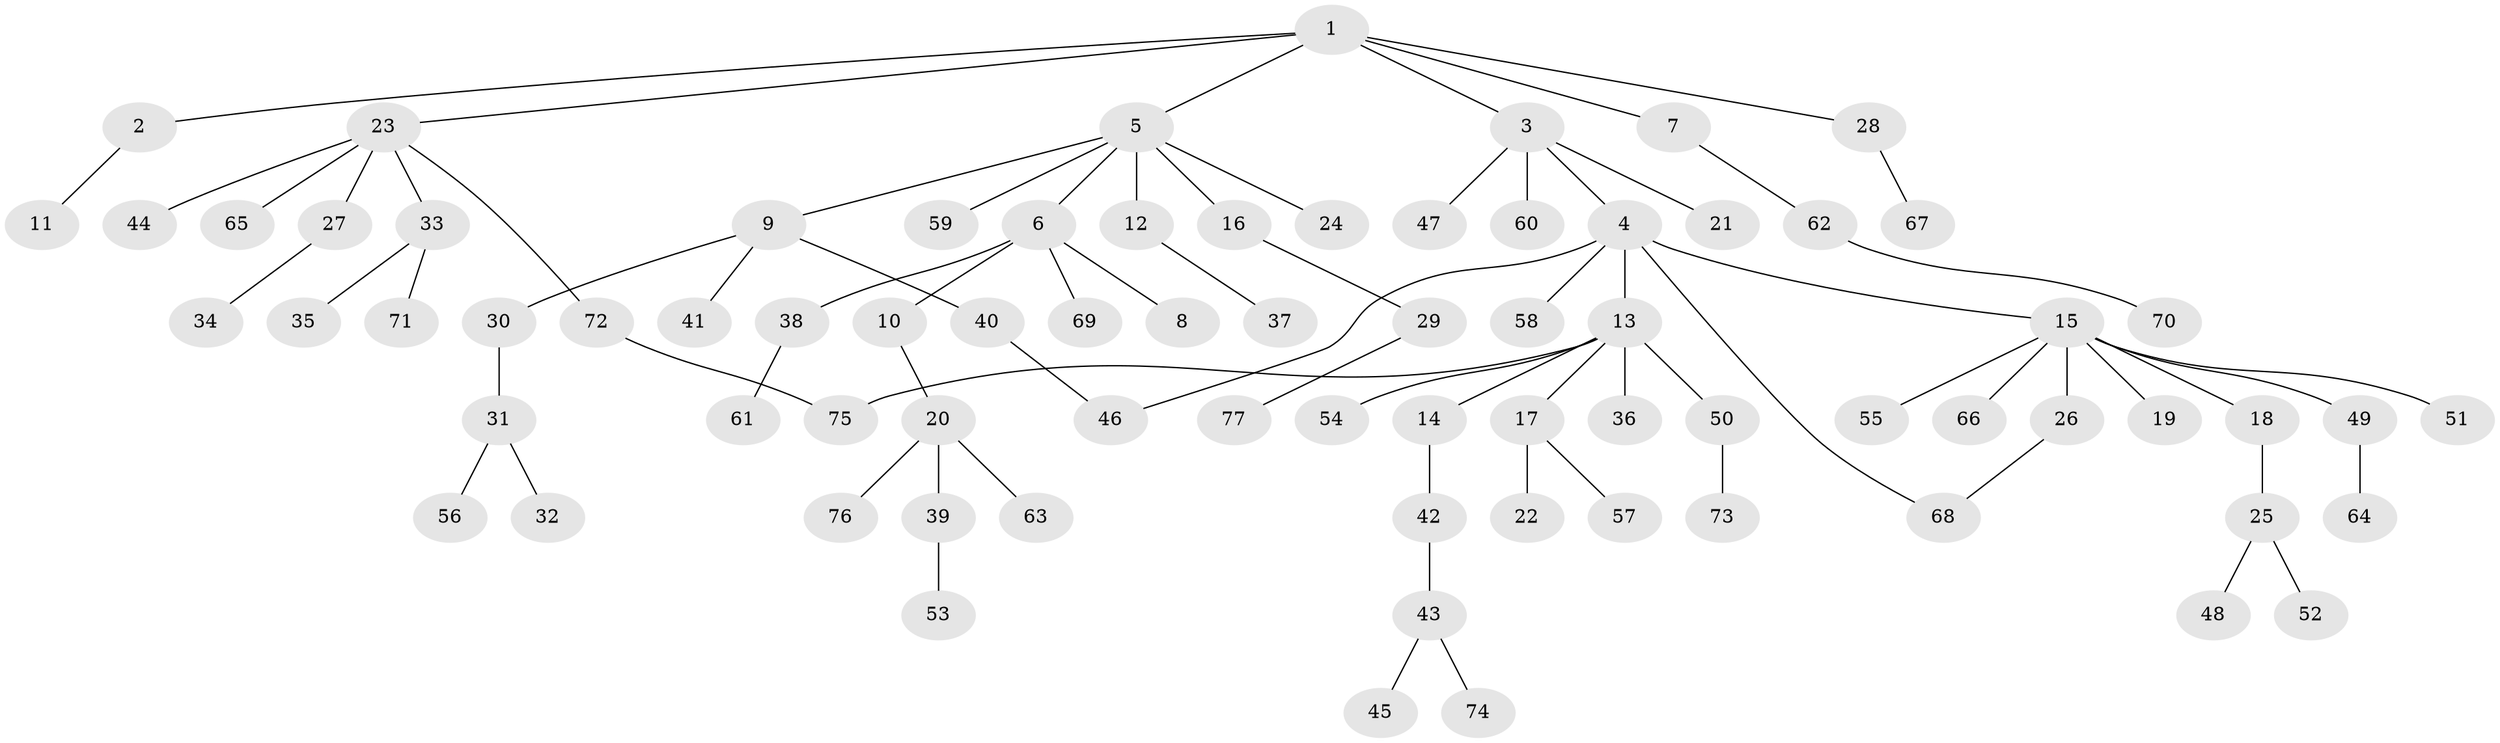 // coarse degree distribution, {6: 0.018518518518518517, 4: 0.037037037037037035, 5: 0.018518518518518517, 7: 0.07407407407407407, 2: 0.2037037037037037, 1: 0.5740740740740741, 3: 0.07407407407407407}
// Generated by graph-tools (version 1.1) at 2025/51/02/27/25 19:51:39]
// undirected, 77 vertices, 79 edges
graph export_dot {
graph [start="1"]
  node [color=gray90,style=filled];
  1;
  2;
  3;
  4;
  5;
  6;
  7;
  8;
  9;
  10;
  11;
  12;
  13;
  14;
  15;
  16;
  17;
  18;
  19;
  20;
  21;
  22;
  23;
  24;
  25;
  26;
  27;
  28;
  29;
  30;
  31;
  32;
  33;
  34;
  35;
  36;
  37;
  38;
  39;
  40;
  41;
  42;
  43;
  44;
  45;
  46;
  47;
  48;
  49;
  50;
  51;
  52;
  53;
  54;
  55;
  56;
  57;
  58;
  59;
  60;
  61;
  62;
  63;
  64;
  65;
  66;
  67;
  68;
  69;
  70;
  71;
  72;
  73;
  74;
  75;
  76;
  77;
  1 -- 2;
  1 -- 3;
  1 -- 5;
  1 -- 7;
  1 -- 23;
  1 -- 28;
  2 -- 11;
  3 -- 4;
  3 -- 21;
  3 -- 47;
  3 -- 60;
  4 -- 13;
  4 -- 15;
  4 -- 58;
  4 -- 46;
  4 -- 68;
  5 -- 6;
  5 -- 9;
  5 -- 12;
  5 -- 16;
  5 -- 24;
  5 -- 59;
  6 -- 8;
  6 -- 10;
  6 -- 38;
  6 -- 69;
  7 -- 62;
  9 -- 30;
  9 -- 40;
  9 -- 41;
  10 -- 20;
  12 -- 37;
  13 -- 14;
  13 -- 17;
  13 -- 36;
  13 -- 50;
  13 -- 54;
  13 -- 75;
  14 -- 42;
  15 -- 18;
  15 -- 19;
  15 -- 26;
  15 -- 49;
  15 -- 51;
  15 -- 55;
  15 -- 66;
  16 -- 29;
  17 -- 22;
  17 -- 57;
  18 -- 25;
  20 -- 39;
  20 -- 63;
  20 -- 76;
  23 -- 27;
  23 -- 33;
  23 -- 44;
  23 -- 65;
  23 -- 72;
  25 -- 48;
  25 -- 52;
  26 -- 68;
  27 -- 34;
  28 -- 67;
  29 -- 77;
  30 -- 31;
  31 -- 32;
  31 -- 56;
  33 -- 35;
  33 -- 71;
  38 -- 61;
  39 -- 53;
  40 -- 46;
  42 -- 43;
  43 -- 45;
  43 -- 74;
  49 -- 64;
  50 -- 73;
  62 -- 70;
  72 -- 75;
}
